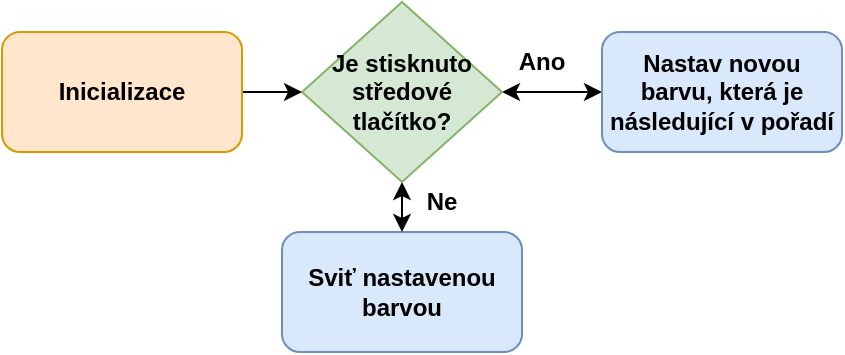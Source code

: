 <mxfile version="21.2.9" type="device">
  <diagram name="Stránka-1" id="eHexwdLHjNQ-IcHHVdi0">
    <mxGraphModel dx="2261" dy="749" grid="1" gridSize="10" guides="1" tooltips="1" connect="1" arrows="1" fold="1" page="1" pageScale="1" pageWidth="827" pageHeight="1169" math="0" shadow="0">
      <root>
        <mxCell id="0" />
        <mxCell id="1" parent="0" />
        <mxCell id="2NYI9WpJi9gs5jyqkTVr-5" value="Sviť nastavenou barvou" style="rounded=1;whiteSpace=wrap;html=1;fillColor=#dae8fc;strokeColor=#6c8ebf;fontStyle=1" parent="1" vertex="1">
          <mxGeometry x="-80" y="300" width="120" height="60" as="geometry" />
        </mxCell>
        <mxCell id="2NYI9WpJi9gs5jyqkTVr-60" style="edgeStyle=orthogonalEdgeStyle;rounded=0;orthogonalLoop=1;jettySize=auto;html=1;entryX=0;entryY=0.5;entryDx=0;entryDy=0;startArrow=classic;startFill=1;fontStyle=1" parent="1" source="2NYI9WpJi9gs5jyqkTVr-39" target="2NYI9WpJi9gs5jyqkTVr-58" edge="1">
          <mxGeometry relative="1" as="geometry" />
        </mxCell>
        <mxCell id="2NYI9WpJi9gs5jyqkTVr-63" style="edgeStyle=orthogonalEdgeStyle;rounded=0;orthogonalLoop=1;jettySize=auto;html=1;startArrow=classic;startFill=1;fontStyle=1" parent="1" source="2NYI9WpJi9gs5jyqkTVr-39" target="2NYI9WpJi9gs5jyqkTVr-5" edge="1">
          <mxGeometry relative="1" as="geometry" />
        </mxCell>
        <mxCell id="2NYI9WpJi9gs5jyqkTVr-39" value="&lt;div&gt;Je stisknuto středové&lt;/div&gt;&lt;div&gt;tlačítko?&lt;/div&gt;" style="rhombus;whiteSpace=wrap;html=1;fillColor=#d5e8d4;strokeColor=#82b366;fontStyle=1" parent="1" vertex="1">
          <mxGeometry x="-70" y="185" width="100" height="90" as="geometry" />
        </mxCell>
        <mxCell id="2NYI9WpJi9gs5jyqkTVr-40" value="Ne" style="text;html=1;strokeColor=none;fillColor=none;align=center;verticalAlign=middle;whiteSpace=wrap;rounded=0;fontStyle=1" parent="1" vertex="1">
          <mxGeometry x="-30" y="270" width="60" height="30" as="geometry" />
        </mxCell>
        <mxCell id="2NYI9WpJi9gs5jyqkTVr-49" style="edgeStyle=orthogonalEdgeStyle;rounded=0;orthogonalLoop=1;jettySize=auto;html=1;entryX=0;entryY=0.5;entryDx=0;entryDy=0;fontStyle=1" parent="1" source="2NYI9WpJi9gs5jyqkTVr-48" target="2NYI9WpJi9gs5jyqkTVr-39" edge="1">
          <mxGeometry relative="1" as="geometry" />
        </mxCell>
        <mxCell id="2NYI9WpJi9gs5jyqkTVr-48" value="Inicializace" style="rounded=1;whiteSpace=wrap;html=1;fillColor=#ffe6cc;strokeColor=#d79b00;fontStyle=1" parent="1" vertex="1">
          <mxGeometry x="-220" y="200" width="120" height="60" as="geometry" />
        </mxCell>
        <mxCell id="2NYI9WpJi9gs5jyqkTVr-58" value="&lt;div&gt;Nastav novou &lt;br&gt;&lt;/div&gt;&lt;div&gt;barvu, která je následující v pořadí&lt;/div&gt;" style="rounded=1;whiteSpace=wrap;html=1;fillColor=#dae8fc;strokeColor=#6c8ebf;fontStyle=1" parent="1" vertex="1">
          <mxGeometry x="80" y="200" width="120" height="60" as="geometry" />
        </mxCell>
        <mxCell id="2NYI9WpJi9gs5jyqkTVr-59" value="Ano" style="text;html=1;strokeColor=none;fillColor=none;align=center;verticalAlign=middle;whiteSpace=wrap;rounded=0;fontStyle=1" parent="1" vertex="1">
          <mxGeometry x="20" y="200" width="60" height="30" as="geometry" />
        </mxCell>
      </root>
    </mxGraphModel>
  </diagram>
</mxfile>
